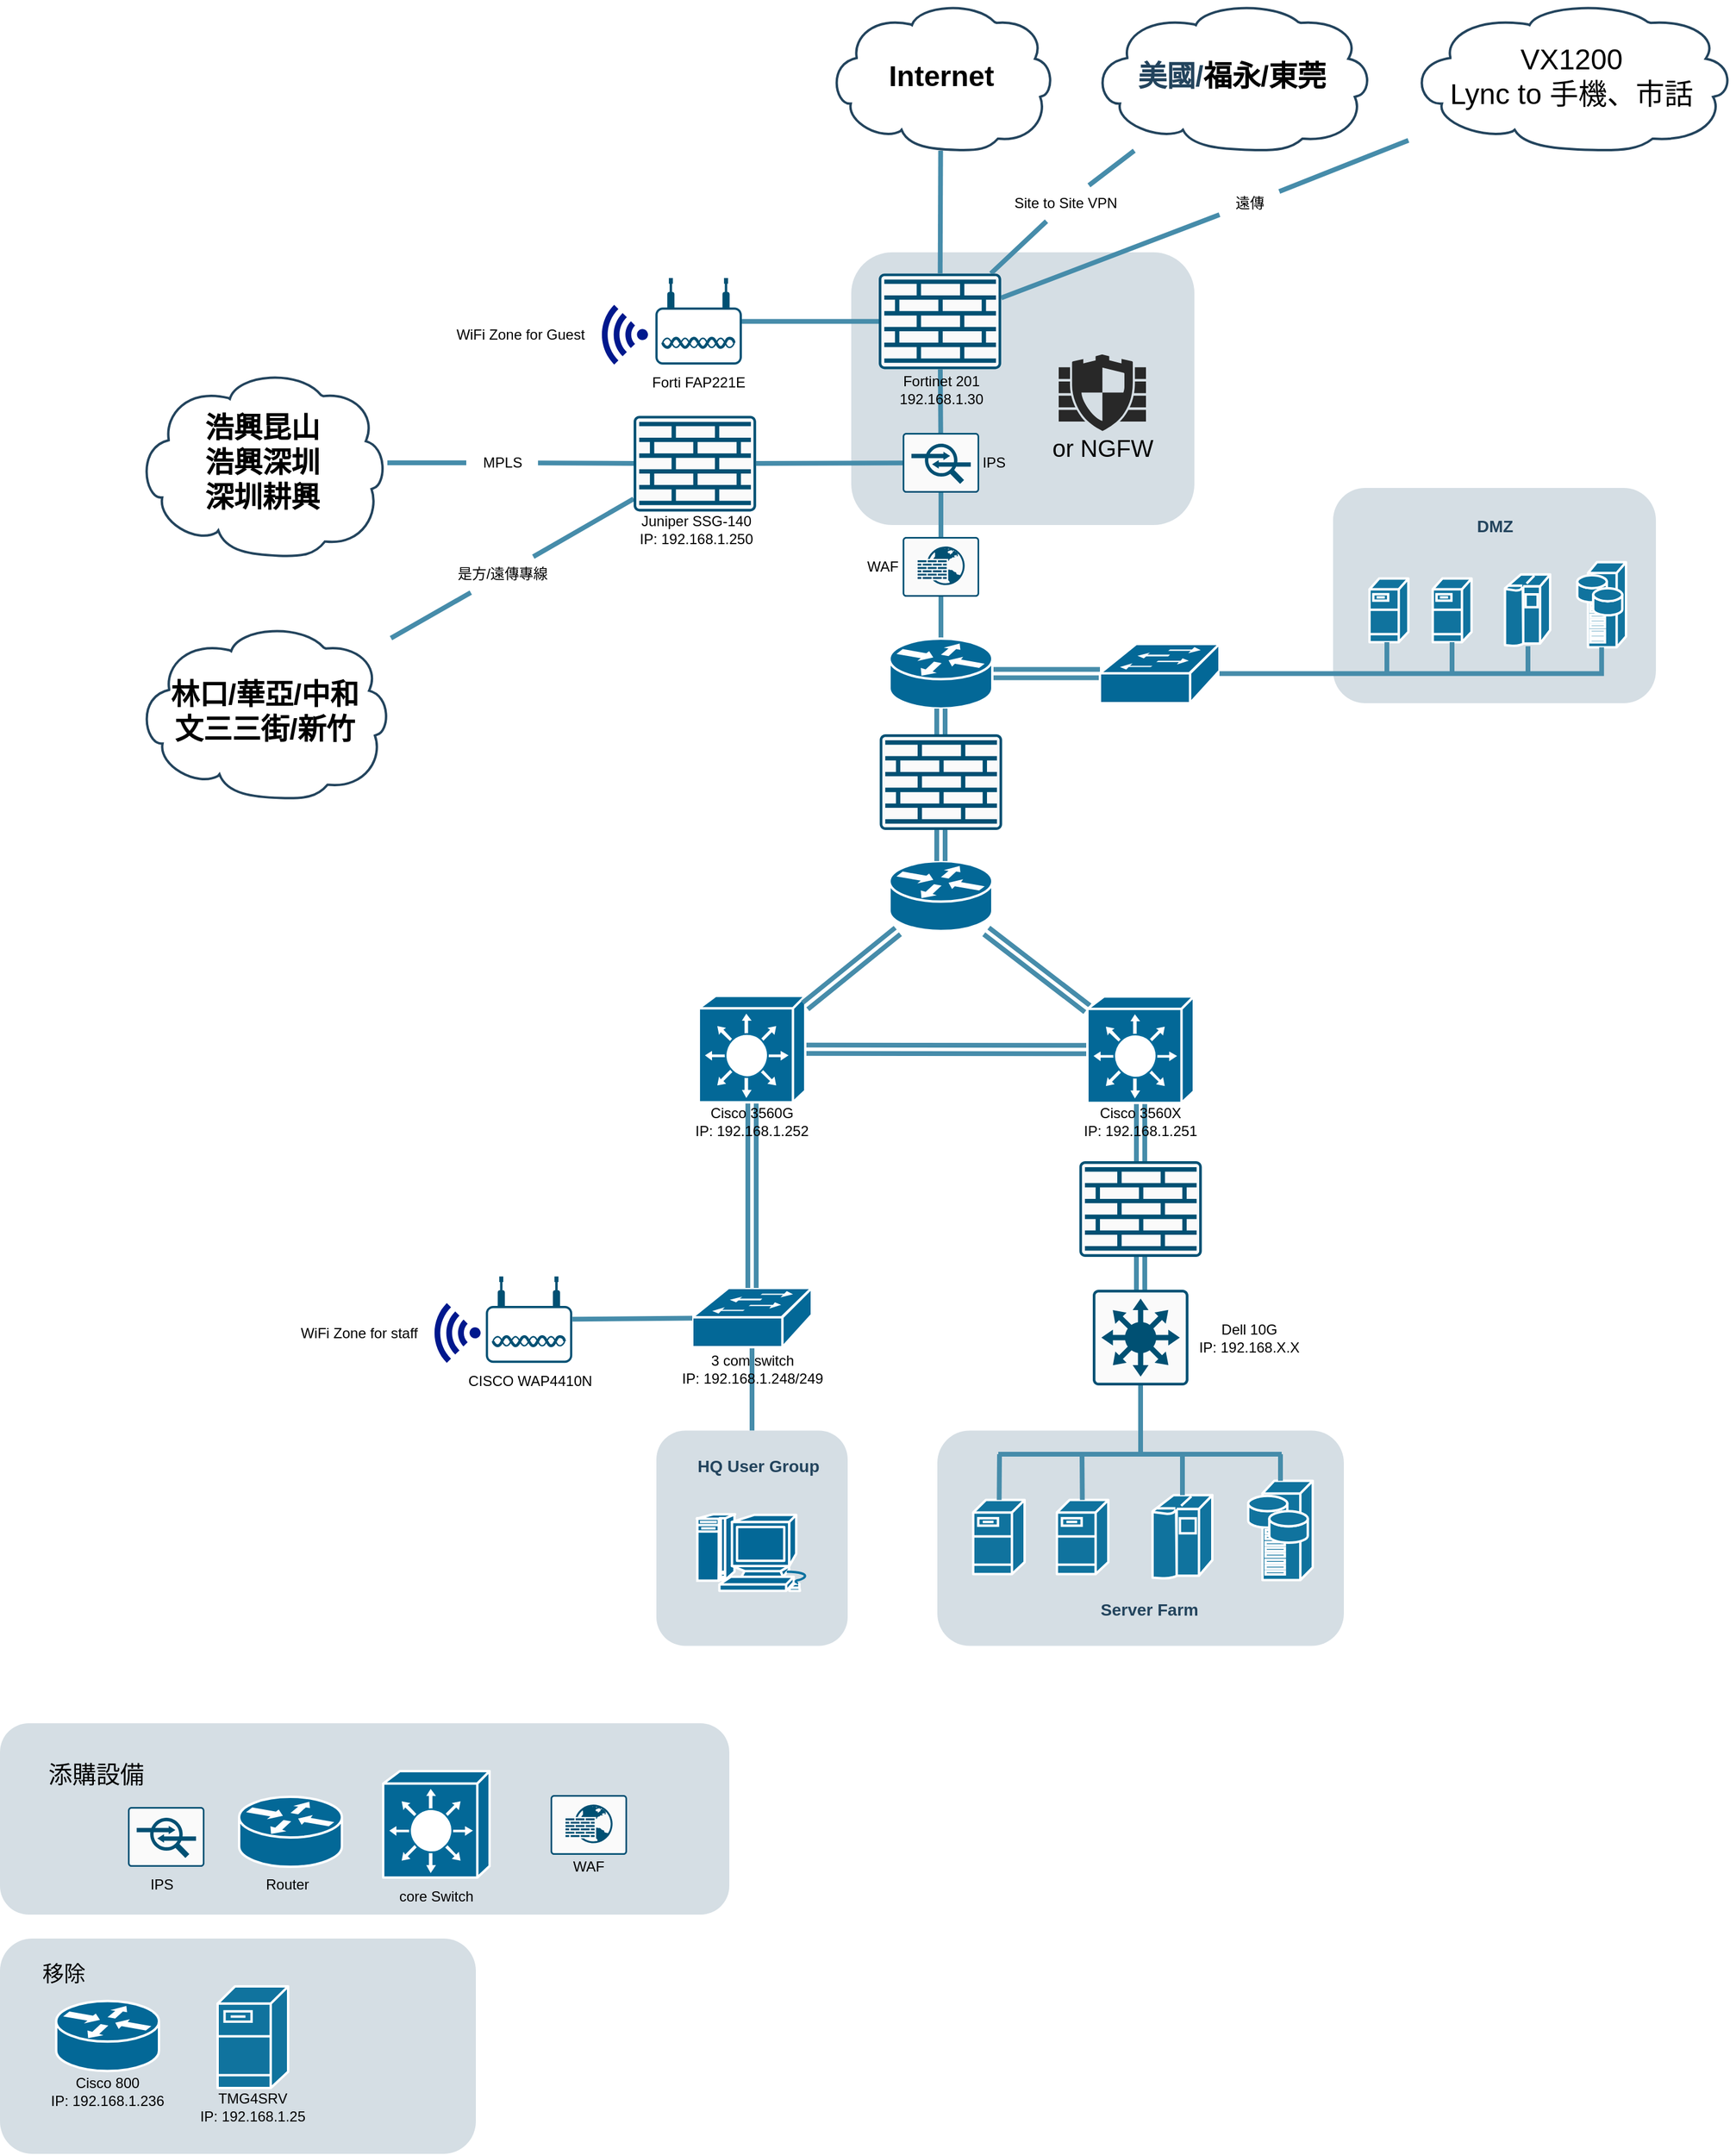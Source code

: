 <mxfile version="21.7.2" type="github">
  <diagram name="第 1 页" id="2Kp2IsGIeOANgpGV9u3z">
    <mxGraphModel dx="1799" dy="-168" grid="1" gridSize="10" guides="1" tooltips="1" connect="1" arrows="1" fold="1" page="1" pageScale="1" pageWidth="827" pageHeight="1169" math="0" shadow="0">
      <root>
        <mxCell id="0" />
        <mxCell id="1" parent="0" />
        <mxCell id="v-_Acl9JAOwQYNVZAOyV-36" value="" style="group" parent="1" vertex="1" connectable="0">
          <mxGeometry x="1205" y="1597" width="270" height="180" as="geometry" />
        </mxCell>
        <mxCell id="12ae3frHGvqBDCMUcqmj-35" value="" style="rounded=1;whiteSpace=wrap;html=1;strokeColor=none;fillColor=#BAC8D3;fontSize=24;fontColor=#23445D;align=center;opacity=60;" parent="v-_Acl9JAOwQYNVZAOyV-36" vertex="1">
          <mxGeometry width="270" height="180" as="geometry" />
        </mxCell>
        <mxCell id="12ae3frHGvqBDCMUcqmj-45" value="&lt;font style=&quot;border-color: var(--border-color);&quot; color=&quot;#23445d&quot;&gt;DMZ&lt;/font&gt;" style="rounded=1;whiteSpace=wrap;html=1;strokeColor=none;fillColor=none;fontSize=14;fontColor=#742B21;align=center;fontStyle=1" parent="v-_Acl9JAOwQYNVZAOyV-36" vertex="1">
          <mxGeometry x="14.5" y="22.69" width="241" height="19" as="geometry" />
        </mxCell>
        <mxCell id="12ae3frHGvqBDCMUcqmj-36" value="" style="shape=mxgraph.cisco.servers.fileserver;html=1;dashed=0;fillColor=#10739E;strokeColor=#ffffff;strokeWidth=2;verticalLabelPosition=bottom;verticalAlign=top;fontFamily=Helvetica;fontSize=36;fontColor=#FFB366" parent="v-_Acl9JAOwQYNVZAOyV-36" vertex="1">
          <mxGeometry x="30.444" y="75.806" width="32.489" height="53.143" as="geometry" />
        </mxCell>
        <mxCell id="12ae3frHGvqBDCMUcqmj-37" value="" style="shape=mxgraph.cisco.servers.fileserver;html=1;dashed=0;fillColor=#10739E;strokeColor=#ffffff;strokeWidth=2;verticalLabelPosition=bottom;verticalAlign=top;fontFamily=Helvetica;fontSize=36;fontColor=#FFB366" parent="v-_Acl9JAOwQYNVZAOyV-36" vertex="1">
          <mxGeometry x="83.333" y="75.806" width="32.489" height="53.143" as="geometry" />
        </mxCell>
        <mxCell id="12ae3frHGvqBDCMUcqmj-38" value="" style="shape=mxgraph.cisco.computers_and_peripherals.ibm_mainframe;html=1;dashed=0;fillColor=#10739E;strokeColor=#ffffff;strokeWidth=2;verticalLabelPosition=bottom;verticalAlign=top;fontFamily=Helvetica;fontSize=36;fontColor=#FFB366" parent="v-_Acl9JAOwQYNVZAOyV-36" vertex="1">
          <mxGeometry x="143.778" y="72.377" width="37.778" height="60" as="geometry" />
        </mxCell>
        <mxCell id="12ae3frHGvqBDCMUcqmj-39" value="" style="shape=mxgraph.cisco.servers.storage_server;html=1;dashed=0;fillColor=#10739E;strokeColor=#ffffff;strokeWidth=2;verticalLabelPosition=bottom;verticalAlign=top;fontFamily=Helvetica;fontSize=36;fontColor=#FFB366" parent="v-_Acl9JAOwQYNVZAOyV-36" vertex="1">
          <mxGeometry x="204.222" y="62.091" width="40.8" height="71.143" as="geometry" />
        </mxCell>
        <mxCell id="12ae3frHGvqBDCMUcqmj-41" value="" style="edgeStyle=elbowEdgeStyle;elbow=horizontal;endArrow=none;html=1;strokeColor=#468CAA;endFill=0;strokeWidth=4;rounded=1" parent="v-_Acl9JAOwQYNVZAOyV-36" source="12ae3frHGvqBDCMUcqmj-36" edge="1">
          <mxGeometry width="100" height="100" relative="1" as="geometry">
            <mxPoint x="44.8" y="120" as="sourcePoint" />
            <mxPoint x="45.01" y="156.071" as="targetPoint" />
          </mxGeometry>
        </mxCell>
        <mxCell id="12ae3frHGvqBDCMUcqmj-42" value="" style="edgeStyle=elbowEdgeStyle;elbow=horizontal;endArrow=none;html=1;strokeColor=#468CAA;endFill=0;strokeWidth=4;rounded=1" parent="v-_Acl9JAOwQYNVZAOyV-36" source="12ae3frHGvqBDCMUcqmj-37" edge="1">
          <mxGeometry width="100" height="100" relative="1" as="geometry">
            <mxPoint x="99.2" y="120" as="sourcePoint" />
            <mxPoint x="99.41" y="156.071" as="targetPoint" />
          </mxGeometry>
        </mxCell>
        <mxCell id="12ae3frHGvqBDCMUcqmj-43" value="" style="edgeStyle=elbowEdgeStyle;elbow=horizontal;endArrow=none;html=1;strokeColor=#468CAA;endFill=0;strokeWidth=4;rounded=1" parent="v-_Acl9JAOwQYNVZAOyV-36" source="12ae3frHGvqBDCMUcqmj-38" edge="1">
          <mxGeometry width="100" height="100" relative="1" as="geometry">
            <mxPoint x="162.667" y="120" as="sourcePoint" />
            <mxPoint x="162.877" y="156.071" as="targetPoint" />
          </mxGeometry>
        </mxCell>
        <mxCell id="12ae3frHGvqBDCMUcqmj-2" value="" style="rounded=1;whiteSpace=wrap;html=1;strokeColor=none;fillColor=#BAC8D3;fontSize=24;fontColor=#23445D;align=center;opacity=60;" parent="1" vertex="1">
          <mxGeometry x="874" y="2385.25" width="340" height="180" as="geometry" />
        </mxCell>
        <mxCell id="MnokS-IEu5R2xWXdPz0--38" value="" style="rounded=1;whiteSpace=wrap;html=1;strokeColor=none;fillColor=#BAC8D3;fontSize=24;fontColor=#23445D;align=center;opacity=60;" parent="1" vertex="1">
          <mxGeometry x="802" y="1400" width="287" height="228" as="geometry" />
        </mxCell>
        <mxCell id="MnokS-IEu5R2xWXdPz0--27" value="" style="rounded=1;whiteSpace=wrap;html=1;strokeColor=none;fillColor=#BAC8D3;fontSize=24;fontColor=#23445D;align=center;opacity=60;" parent="1" vertex="1">
          <mxGeometry x="90" y="2630" width="610" height="160" as="geometry" />
        </mxCell>
        <mxCell id="12ae3frHGvqBDCMUcqmj-13" style="rounded=1;orthogonalLoop=1;jettySize=auto;html=1;exitX=0.5;exitY=0;exitDx=0;exitDy=0;entryX=0.5;entryY=0.98;entryDx=0;entryDy=0;entryPerimeter=0;strokeColor=#468CAA;strokeWidth=4;endArrow=none;endFill=0;" parent="1" source="12ae3frHGvqBDCMUcqmj-60" target="12ae3frHGvqBDCMUcqmj-56" edge="1">
          <mxGeometry relative="1" as="geometry" />
        </mxCell>
        <mxCell id="12ae3frHGvqBDCMUcqmj-24" style="rounded=1;orthogonalLoop=1;jettySize=auto;html=1;strokeWidth=4;strokeColor=#468CAA;endArrow=none;endFill=0;shape=link;" parent="1" source="12ae3frHGvqBDCMUcqmj-18" target="12ae3frHGvqBDCMUcqmj-64" edge="1">
          <mxGeometry relative="1" as="geometry">
            <mxPoint x="960" y="2040" as="sourcePoint" />
          </mxGeometry>
        </mxCell>
        <mxCell id="12ae3frHGvqBDCMUcqmj-33" style="rounded=1;orthogonalLoop=1;jettySize=auto;html=1;endArrow=none;endFill=0;strokeWidth=4;strokeColor=#468CAA;shape=link;" parent="1" source="MnokS-IEu5R2xWXdPz0--21" target="12ae3frHGvqBDCMUcqmj-64" edge="1">
          <mxGeometry relative="1" as="geometry">
            <mxPoint x="1282" y="1718.25" as="sourcePoint" />
          </mxGeometry>
        </mxCell>
        <mxCell id="12ae3frHGvqBDCMUcqmj-49" value="&lt;p style=&quot;margin-top: 0pt; margin-bottom: 0pt; margin-left: 0in; direction: ltr; unicode-bidi: embed; word-break: normal; font-size: 23px;&quot;&gt;&lt;/p&gt;&lt;p style=&quot;margin-top: 0pt; margin-bottom: 0pt; margin-left: 0in; direction: ltr; unicode-bidi: embed; word-break: normal;&quot;&gt;&lt;span style=&quot;background-color: initial; font-size: 18pt; color: rgb(0, 0, 0);&quot;&gt;林口/華亞/中和&lt;/span&gt;&lt;/p&gt;&lt;p style=&quot;margin-top: 0pt; margin-bottom: 0pt; margin-left: 0in; direction: ltr; unicode-bidi: embed; word-break: normal;&quot;&gt;&lt;span style=&quot;background-color: initial; font-size: 18pt; color: rgb(0, 0, 0);&quot;&gt;文三三街/新竹&lt;/span&gt;&lt;/p&gt;" style="shape=mxgraph.cisco.storage.cloud;html=1;dashed=0;strokeColor=#23445D;fillColor=#ffffff;strokeWidth=2;fontFamily=Helvetica;fontSize=24;fontColor=#23445D;align=center;fontStyle=1" parent="1" vertex="1">
          <mxGeometry x="204" y="1710" width="213" height="147" as="geometry" />
        </mxCell>
        <mxCell id="12ae3frHGvqBDCMUcqmj-50" style="rounded=1;orthogonalLoop=1;jettySize=auto;html=1;strokeColor=#468CAA;strokeWidth=4;endArrow=none;endFill=0;elbow=vertical;" parent="1" source="FHWAyMyx4tsviVWadhPC-15" target="12ae3frHGvqBDCMUcqmj-49" edge="1">
          <mxGeometry relative="1" as="geometry">
            <mxPoint x="872.73" y="1832.25" as="sourcePoint" />
            <mxPoint x="432.2" y="1587.75" as="targetPoint" />
          </mxGeometry>
        </mxCell>
        <mxCell id="12ae3frHGvqBDCMUcqmj-51" value="&lt;p style=&quot;margin-top: 0pt; margin-bottom: 0pt; margin-left: 0in; direction: ltr; unicode-bidi: embed; word-break: normal; font-size: 24px;&quot;&gt;&lt;br&gt;&lt;/p&gt;" style="text;html=1;align=center;verticalAlign=middle;resizable=0;points=[];autosize=1;strokeColor=none;fillColor=none;" parent="1" vertex="1">
          <mxGeometry x="675.5" y="2258.25" width="20" height="40" as="geometry" />
        </mxCell>
        <mxCell id="12ae3frHGvqBDCMUcqmj-52" style="rounded=0;orthogonalLoop=1;jettySize=auto;html=1;strokeColor=#468CAA;strokeWidth=4;endArrow=none;endFill=0;shape=link;" parent="1" source="v-_Acl9JAOwQYNVZAOyV-3" target="12ae3frHGvqBDCMUcqmj-64" edge="1">
          <mxGeometry relative="1" as="geometry">
            <mxPoint x="1045.0" y="2462.25" as="sourcePoint" />
          </mxGeometry>
        </mxCell>
        <mxCell id="12ae3frHGvqBDCMUcqmj-53" style="rounded=1;orthogonalLoop=1;jettySize=auto;html=1;strokeColor=#468CAA;strokeWidth=4;endArrow=none;endFill=0;" parent="1" source="FHWAyMyx4tsviVWadhPC-14" target="12ae3frHGvqBDCMUcqmj-30" edge="1">
          <mxGeometry relative="1" as="geometry">
            <mxPoint x="878" y="1370" as="targetPoint" />
          </mxGeometry>
        </mxCell>
        <mxCell id="12ae3frHGvqBDCMUcqmj-54" value="&lt;p style=&quot;margin-top: 0pt; margin-bottom: 0pt; margin-left: 0in; direction: ltr; unicode-bidi: embed; word-break: normal; font-size: 23px;&quot;&gt;&lt;/p&gt;&lt;p style=&quot;border-color: var(--border-color); color: rgb(0, 0, 0); font-weight: 400; margin-top: 0pt; margin-bottom: 0pt; margin-left: 0in; direction: ltr; unicode-bidi: embed; word-break: normal;&quot;&gt;&lt;font style=&quot;border-color: var(--border-color);&quot;&gt;VX1200&lt;/font&gt;&lt;/p&gt;&lt;p style=&quot;border-color: var(--border-color); color: rgb(0, 0, 0); font-weight: 400; margin-top: 0pt; margin-bottom: 0pt; margin-left: 0in; direction: ltr; unicode-bidi: embed; word-break: normal;&quot;&gt;&lt;font style=&quot;border-color: var(--border-color);&quot;&gt;Lync to&amp;nbsp;&lt;span style=&quot;border-color: var(--border-color); font-family: 微軟正黑體;&quot;&gt;手機、市話&lt;/span&gt;&lt;/font&gt;&lt;/p&gt;" style="shape=mxgraph.cisco.storage.cloud;html=1;dashed=0;strokeColor=#23445D;fillColor=#ffffff;strokeWidth=2;fontFamily=Helvetica;fontSize=24;fontColor=#23445D;align=center;fontStyle=1" parent="1" vertex="1">
          <mxGeometry x="1268" y="1190" width="272" height="125" as="geometry" />
        </mxCell>
        <mxCell id="12ae3frHGvqBDCMUcqmj-55" value="" style="group" parent="1" vertex="1" connectable="0">
          <mxGeometry x="656.75" y="2266" width="124.5" height="83" as="geometry" />
        </mxCell>
        <mxCell id="12ae3frHGvqBDCMUcqmj-56" value="" style="shape=mxgraph.cisco.switches.workgroup_switch;sketch=0;html=1;pointerEvents=1;dashed=0;fillColor=#036897;strokeColor=#ffffff;strokeWidth=2;verticalLabelPosition=bottom;verticalAlign=top;align=center;outlineConnect=0;aspect=fixed;" parent="12ae3frHGvqBDCMUcqmj-55" vertex="1">
          <mxGeometry x="12.25" width="100" height="49.5" as="geometry" />
        </mxCell>
        <mxCell id="12ae3frHGvqBDCMUcqmj-57" value="3 com switch&lt;br style=&quot;font-size: 12px;&quot;&gt;IP: 192.168.1.248/249" style="text;html=1;strokeColor=none;fillColor=none;align=center;verticalAlign=middle;whiteSpace=wrap;rounded=0;fontSize=12;" parent="12ae3frHGvqBDCMUcqmj-55" vertex="1">
          <mxGeometry y="53" width="124.5" height="30" as="geometry" />
        </mxCell>
        <mxCell id="12ae3frHGvqBDCMUcqmj-58" style="rounded=1;orthogonalLoop=1;jettySize=auto;html=1;strokeColor=#468CAA;strokeWidth=4;endArrow=none;endFill=0;shape=link;" parent="1" source="12ae3frHGvqBDCMUcqmj-56" target="12ae3frHGvqBDCMUcqmj-18" edge="1">
          <mxGeometry relative="1" as="geometry" />
        </mxCell>
        <mxCell id="12ae3frHGvqBDCMUcqmj-59" value="" style="group" parent="1" vertex="1" connectable="0">
          <mxGeometry x="639" y="2385.25" width="160" height="180" as="geometry" />
        </mxCell>
        <mxCell id="12ae3frHGvqBDCMUcqmj-60" value="" style="rounded=1;whiteSpace=wrap;html=1;strokeColor=none;fillColor=#BAC8D3;fontSize=24;fontColor=#23445D;align=center;opacity=60;" parent="12ae3frHGvqBDCMUcqmj-59" vertex="1">
          <mxGeometry width="160" height="180" as="geometry" />
        </mxCell>
        <mxCell id="12ae3frHGvqBDCMUcqmj-61" value="&lt;font color=&quot;#23445d&quot;&gt;&amp;nbsp;HQ User Group&lt;/font&gt;" style="rounded=1;whiteSpace=wrap;html=1;strokeColor=none;fillColor=none;fontSize=14;fontColor=#742B21;align=center;fontStyle=1" parent="12ae3frHGvqBDCMUcqmj-59" vertex="1">
          <mxGeometry x="11.75" y="20" width="143" height="19" as="geometry" />
        </mxCell>
        <mxCell id="12ae3frHGvqBDCMUcqmj-62" value="" style="shape=mxgraph.cisco.computers_and_peripherals.macintosh;sketch=0;html=1;pointerEvents=1;dashed=0;fillColor=#036897;strokeColor=#ffffff;strokeWidth=2;verticalLabelPosition=bottom;verticalAlign=top;align=center;outlineConnect=0;" parent="12ae3frHGvqBDCMUcqmj-59" vertex="1">
          <mxGeometry x="33.75" y="70" width="99" height="64" as="geometry" />
        </mxCell>
        <mxCell id="12ae3frHGvqBDCMUcqmj-63" value="" style="group" parent="1" vertex="1" connectable="0">
          <mxGeometry x="989" y="2022.25" width="110" height="120" as="geometry" />
        </mxCell>
        <mxCell id="12ae3frHGvqBDCMUcqmj-64" value="" style="shape=mxgraph.cisco.switches.layer_3_switch;sketch=0;html=1;pointerEvents=1;dashed=0;fillColor=#036897;strokeColor=#ffffff;strokeWidth=2;verticalLabelPosition=bottom;verticalAlign=top;align=center;outlineConnect=0;aspect=fixed;" parent="12ae3frHGvqBDCMUcqmj-63" vertex="1">
          <mxGeometry x="10.5" width="89" height="89" as="geometry" />
        </mxCell>
        <mxCell id="12ae3frHGvqBDCMUcqmj-65" value="Cisco 3560X&lt;br&gt;IP: 192.168.1.251" style="text;html=1;strokeColor=none;fillColor=none;align=center;verticalAlign=middle;whiteSpace=wrap;rounded=0;" parent="12ae3frHGvqBDCMUcqmj-63" vertex="1">
          <mxGeometry y="90" width="110" height="30" as="geometry" />
        </mxCell>
        <mxCell id="12ae3frHGvqBDCMUcqmj-66" style="rounded=1;orthogonalLoop=1;jettySize=auto;html=1;strokeColor=#468CAA;strokeWidth=4;endArrow=none;endFill=0;" parent="1" source="FHWAyMyx4tsviVWadhPC-5" target="12ae3frHGvqBDCMUcqmj-30" edge="1">
          <mxGeometry relative="1" as="geometry">
            <mxPoint x="1340" y="1478.25" as="targetPoint" />
          </mxGeometry>
        </mxCell>
        <mxCell id="12ae3frHGvqBDCMUcqmj-69" value="&lt;p style=&quot;margin-top: 0pt; margin-bottom: 0pt; margin-left: 0in; direction: ltr; unicode-bidi: embed; word-break: normal; font-size: 23px;&quot;&gt;&lt;/p&gt;&lt;p style=&quot;margin-top: 0pt; margin-bottom: 0pt; margin-left: 0in; direction: ltr; unicode-bidi: embed; word-break: normal;&quot;&gt;&lt;font style=&quot;background-color: initial;&quot; color=&quot;#000000&quot;&gt;&lt;span style=&quot;font-size: 18pt; font-family: 微軟正黑體;&quot;&gt;浩興昆山&lt;/span&gt;&lt;/font&gt;&lt;br&gt;&lt;/p&gt;&lt;p style=&quot;margin-top: 0pt; margin-bottom: 0pt; margin-left: 0in; direction: ltr; unicode-bidi: embed; word-break: normal;&quot;&gt;&lt;span style=&quot;font-family: 微軟正黑體; font-size: 18pt; color: rgb(0, 0, 0); background-color: initial;&quot;&gt;浩興深圳&lt;/span&gt;&lt;/p&gt;&lt;p style=&quot;margin-top: 0pt; margin-bottom: 0pt; margin-left: 0in; direction: ltr; unicode-bidi: embed; word-break: normal;&quot;&gt;&lt;span style=&quot;color: rgb(0, 0, 0); background-color: initial; font-size: 18pt; font-family: 微軟正黑體;&quot;&gt;深圳耕興&lt;/span&gt;&lt;br&gt;&lt;/p&gt;" style="shape=mxgraph.cisco.storage.cloud;html=1;dashed=0;strokeColor=#23445D;fillColor=#ffffff;strokeWidth=2;fontFamily=Helvetica;fontSize=24;fontColor=#23445D;align=center;fontStyle=1" parent="1" vertex="1">
          <mxGeometry x="204" y="1497.51" width="210" height="156.97" as="geometry" />
        </mxCell>
        <mxCell id="12ae3frHGvqBDCMUcqmj-72" value="&lt;p style=&quot;margin-top: 0pt; margin-bottom: 0pt; margin-left: 0in; direction: ltr; unicode-bidi: embed; word-break: normal; font-size: 23px;&quot;&gt;&lt;/p&gt;&lt;p style=&quot;margin-top: 0pt; margin-bottom: 0pt; margin-left: 0in; direction: ltr; unicode-bidi: embed; word-break: normal;&quot;&gt;&lt;font color=&quot;#000000&quot;&gt;Internet&lt;/font&gt;&lt;/p&gt;" style="shape=mxgraph.cisco.storage.cloud;html=1;dashed=0;strokeColor=#23445D;fillColor=#ffffff;strokeWidth=2;fontFamily=Helvetica;fontSize=24;fontColor=#23445D;align=center;fontStyle=1" parent="1" vertex="1">
          <mxGeometry x="782" y="1190" width="190" height="125" as="geometry" />
        </mxCell>
        <mxCell id="12ae3frHGvqBDCMUcqmj-73" style="rounded=1;orthogonalLoop=1;jettySize=auto;html=1;strokeColor=#468CAA;endArrow=none;endFill=0;strokeWidth=4;" parent="1" source="12ae3frHGvqBDCMUcqmj-30" target="12ae3frHGvqBDCMUcqmj-72" edge="1">
          <mxGeometry relative="1" as="geometry">
            <mxPoint x="1660" y="1568.25" as="targetPoint" />
          </mxGeometry>
        </mxCell>
        <mxCell id="MnokS-IEu5R2xWXdPz0--6" value="" style="rounded=1;orthogonalLoop=1;jettySize=auto;html=1;endArrow=none;endFill=0;strokeWidth=4;strokeColor=#468CAA;" parent="1" source="12ae3frHGvqBDCMUcqmj-30" target="MnokS-IEu5R2xWXdPz0--5" edge="1">
          <mxGeometry relative="1" as="geometry">
            <mxPoint x="1060" y="1518.25" as="sourcePoint" />
            <mxPoint x="1128" y="1732.25" as="targetPoint" />
          </mxGeometry>
        </mxCell>
        <mxCell id="MnokS-IEu5R2xWXdPz0--5" value="" style="sketch=0;points=[[0.015,0.015,0],[0.985,0.015,0],[0.985,0.985,0],[0.015,0.985,0],[0.25,0,0],[0.5,0,0],[0.75,0,0],[1,0.25,0],[1,0.5,0],[1,0.75,0],[0.75,1,0],[0.5,1,0],[0.25,1,0],[0,0.75,0],[0,0.5,0],[0,0.25,0]];verticalLabelPosition=bottom;html=1;verticalAlign=top;aspect=fixed;align=center;pointerEvents=1;shape=mxgraph.cisco19.rect;prIcon=ips_ids;fillColor=#FAFAFA;strokeColor=#005073;" parent="1" vertex="1">
          <mxGeometry x="845" y="1551" width="64" height="50" as="geometry" />
        </mxCell>
        <mxCell id="12ae3frHGvqBDCMUcqmj-29" value="" style="group" parent="1" vertex="1" connectable="0">
          <mxGeometry x="824.5" y="1417.69" width="105" height="112" as="geometry" />
        </mxCell>
        <mxCell id="12ae3frHGvqBDCMUcqmj-30" value="" style="sketch=0;points=[[0.015,0.015,0],[0.985,0.015,0],[0.985,0.985,0],[0.015,0.985,0],[0.25,0,0],[0.5,0,0],[0.75,0,0],[1,0.25,0],[1,0.5,0],[1,0.75,0],[0.75,1,0],[0.5,1,0],[0.25,1,0],[0,0.75,0],[0,0.5,0],[0,0.25,0]];verticalLabelPosition=bottom;html=1;verticalAlign=top;aspect=fixed;align=center;pointerEvents=1;shape=mxgraph.cisco19.rect;prIcon=firewall;fillColor=#FAFAFA;strokeColor=#005073;container=0;" parent="12ae3frHGvqBDCMUcqmj-29" vertex="1">
          <mxGeometry x="0.5" width="102.4" height="80" as="geometry" />
        </mxCell>
        <mxCell id="12ae3frHGvqBDCMUcqmj-31" value="Fortinet 201&lt;br&gt;192.168.1.30" style="text;html=1;strokeColor=none;fillColor=none;align=center;verticalAlign=middle;whiteSpace=wrap;rounded=0;" parent="12ae3frHGvqBDCMUcqmj-29" vertex="1">
          <mxGeometry y="82" width="105" height="30" as="geometry" />
        </mxCell>
        <mxCell id="MnokS-IEu5R2xWXdPz0--9" value="" style="rounded=1;orthogonalLoop=1;jettySize=auto;html=1;endArrow=none;endFill=0;strokeColor=#468CAA;strokeWidth=4;" parent="1" source="v-_Acl9JAOwQYNVZAOyV-1" target="MnokS-IEu5R2xWXdPz0--17" edge="1">
          <mxGeometry relative="1" as="geometry">
            <mxPoint x="280" y="1640" as="sourcePoint" />
            <mxPoint x="223.678" y="1758" as="targetPoint" />
          </mxGeometry>
        </mxCell>
        <mxCell id="MnokS-IEu5R2xWXdPz0--10" value="" style="rounded=1;orthogonalLoop=1;jettySize=auto;html=1;strokeColor=#468CAA;strokeWidth=4;endArrow=none;endFill=0;" parent="1" source="12ae3frHGvqBDCMUcqmj-54" target="FHWAyMyx4tsviVWadhPC-14" edge="1">
          <mxGeometry relative="1" as="geometry">
            <mxPoint x="761" y="1754.25" as="targetPoint" />
            <mxPoint x="366" y="1623.25" as="sourcePoint" />
          </mxGeometry>
        </mxCell>
        <mxCell id="FHWAyMyx4tsviVWadhPC-14" value="遠傳" style="text;html=1;align=center;verticalAlign=middle;resizable=0;points=[];autosize=1;strokeColor=none;fillColor=none;" parent="1" vertex="1">
          <mxGeometry x="1110" y="1344" width="50" height="30" as="geometry" />
        </mxCell>
        <mxCell id="MnokS-IEu5R2xWXdPz0--11" value="" style="rounded=1;orthogonalLoop=1;jettySize=auto;html=1;strokeColor=#468CAA;strokeWidth=4;endArrow=none;endFill=0;elbow=vertical;" parent="1" source="MnokS-IEu5R2xWXdPz0--17" target="FHWAyMyx4tsviVWadhPC-15" edge="1">
          <mxGeometry relative="1" as="geometry">
            <mxPoint x="608.73" y="1832.25" as="sourcePoint" />
            <mxPoint x="168.2" y="1587.75" as="targetPoint" />
          </mxGeometry>
        </mxCell>
        <mxCell id="FHWAyMyx4tsviVWadhPC-15" value="是方/遠傳專線" style="text;html=1;align=center;verticalAlign=middle;resizable=0;points=[];autosize=1;strokeColor=none;fillColor=none;" parent="1" vertex="1">
          <mxGeometry x="460" y="1654.48" width="100" height="30" as="geometry" />
        </mxCell>
        <mxCell id="MnokS-IEu5R2xWXdPz0--23" value="" style="rounded=1;orthogonalLoop=1;jettySize=auto;html=1;endArrow=none;endFill=0;strokeWidth=4;strokeColor=#468CAA;" parent="1" source="MnokS-IEu5R2xWXdPz0--5" target="MnokS-IEu5R2xWXdPz0--39" edge="1">
          <mxGeometry relative="1" as="geometry">
            <mxPoint x="1066" y="1717.25" as="sourcePoint" />
            <mxPoint x="950" y="1680" as="targetPoint" />
          </mxGeometry>
        </mxCell>
        <mxCell id="MnokS-IEu5R2xWXdPz0--21" value="" style="shape=mxgraph.cisco.routers.router;sketch=0;html=1;pointerEvents=1;dashed=0;fillColor=#036897;strokeColor=#ffffff;strokeWidth=2;verticalLabelPosition=bottom;verticalAlign=top;align=center;outlineConnect=0;aspect=fixed;container=0;" parent="1" vertex="1">
          <mxGeometry x="834" y="1909.03" width="86" height="58.44" as="geometry" />
        </mxCell>
        <mxCell id="MnokS-IEu5R2xWXdPz0--25" value="" style="sketch=0;points=[[0.015,0.015,0],[0.985,0.015,0],[0.985,0.985,0],[0.015,0.985,0],[0.25,0,0],[0.5,0,0],[0.75,0,0],[1,0.25,0],[1,0.5,0],[1,0.75,0],[0.75,1,0],[0.5,1,0],[0.25,1,0],[0,0.75,0],[0,0.5,0],[0,0.25,0]];verticalLabelPosition=bottom;html=1;verticalAlign=top;aspect=fixed;align=center;pointerEvents=1;shape=mxgraph.cisco19.rect;prIcon=ips_ids;fillColor=#FAFAFA;strokeColor=#005073;" parent="1" vertex="1">
          <mxGeometry x="197" y="2700" width="64" height="50" as="geometry" />
        </mxCell>
        <mxCell id="MnokS-IEu5R2xWXdPz0--26" value="" style="shape=mxgraph.cisco.routers.router;sketch=0;html=1;pointerEvents=1;dashed=0;fillColor=#036897;strokeColor=#ffffff;strokeWidth=2;verticalLabelPosition=bottom;verticalAlign=top;align=center;outlineConnect=0;aspect=fixed;container=0;" parent="1" vertex="1">
          <mxGeometry x="290" y="2691.56" width="86" height="58.44" as="geometry" />
        </mxCell>
        <mxCell id="MnokS-IEu5R2xWXdPz0--28" value="&lt;font style=&quot;font-size: 20px;&quot;&gt;添購設備&lt;/font&gt;" style="text;html=1;align=center;verticalAlign=middle;resizable=0;points=[];autosize=1;strokeColor=none;fillColor=none;" parent="1" vertex="1">
          <mxGeometry x="120" y="2651.56" width="100" height="40" as="geometry" />
        </mxCell>
        <mxCell id="MnokS-IEu5R2xWXdPz0--29" value="IPS" style="text;html=1;strokeColor=none;fillColor=none;align=center;verticalAlign=middle;whiteSpace=wrap;rounded=0;" parent="1" vertex="1">
          <mxGeometry x="173" y="2750" width="105" height="30" as="geometry" />
        </mxCell>
        <mxCell id="MnokS-IEu5R2xWXdPz0--30" value="Router" style="text;html=1;strokeColor=none;fillColor=none;align=center;verticalAlign=middle;whiteSpace=wrap;rounded=0;" parent="1" vertex="1">
          <mxGeometry x="278" y="2750" width="105" height="30" as="geometry" />
        </mxCell>
        <mxCell id="MnokS-IEu5R2xWXdPz0--31" value="" style="group;points=[[0,0,0,0,0],[0,0.25,0,0,0],[0,0.5,0,0,0],[0,0.75,0,0,0],[0,1,0,0,0],[0.25,0,0,0,0],[0.25,1,0,0,0],[0.5,0,0,0,0],[0.5,1,0,0,0],[0.75,0,0,0,0],[0.75,1,0,0,0],[1,0,0,0,0],[1,0.25,0,0,0],[1,0.5,0,0,0],[1,0.75,0,0,0],[1,1,0,0,0]];" parent="1" vertex="1" connectable="0">
          <mxGeometry x="400" y="2670" width="110" height="120" as="geometry" />
        </mxCell>
        <mxCell id="MnokS-IEu5R2xWXdPz0--32" value="" style="shape=mxgraph.cisco.switches.layer_3_switch;sketch=0;html=1;pointerEvents=1;dashed=0;fillColor=#036897;strokeColor=#ffffff;strokeWidth=2;verticalLabelPosition=bottom;verticalAlign=top;align=center;outlineConnect=0;aspect=fixed;points=[[0,0.25,0,0,0],[0,0.5,0,0,0],[0,0.76,0,0,0],[0,1,0,0,0],[0.07,0,0,0,0],[0.29,0,0,0,0],[0.5,0,0,0,0],[0.5,1,0,0,0],[0.75,0,0,0,0],[0.95,0.94,0,0,0],[1,0,0,0,0],[1,0.5,0,0,0]];" parent="MnokS-IEu5R2xWXdPz0--31" vertex="1">
          <mxGeometry x="10.5" width="89" height="89" as="geometry" />
        </mxCell>
        <mxCell id="MnokS-IEu5R2xWXdPz0--33" value="core Switch" style="text;html=1;strokeColor=none;fillColor=none;align=center;verticalAlign=middle;whiteSpace=wrap;rounded=0;" parent="MnokS-IEu5R2xWXdPz0--31" vertex="1">
          <mxGeometry y="90" width="110" height="30" as="geometry" />
        </mxCell>
        <mxCell id="MnokS-IEu5R2xWXdPz0--40" value="" style="rounded=1;orthogonalLoop=1;jettySize=auto;html=1;endArrow=none;endFill=0;strokeWidth=4;strokeColor=#468CAA;shape=link;" parent="1" source="MnokS-IEu5R2xWXdPz0--64" target="v-_Acl9JAOwQYNVZAOyV-33" edge="1">
          <mxGeometry relative="1" as="geometry">
            <mxPoint x="1369" y="1777.25" as="sourcePoint" />
            <mxPoint x="1225" y="1770" as="targetPoint" />
          </mxGeometry>
        </mxCell>
        <mxCell id="MnokS-IEu5R2xWXdPz0--45" value="" style="group" parent="1" vertex="1" connectable="0">
          <mxGeometry x="530" y="2690" width="105" height="75.01" as="geometry" />
        </mxCell>
        <mxCell id="MnokS-IEu5R2xWXdPz0--46" value="" style="sketch=0;points=[[0.015,0.015,0],[0.985,0.015,0],[0.985,0.985,0],[0.015,0.985,0],[0.25,0,0],[0.5,0,0],[0.75,0,0],[1,0.25,0],[1,0.5,0],[1,0.75,0],[0.75,1,0],[0.5,1,0],[0.25,1,0],[0,0.75,0],[0,0.5,0],[0,0.25,0]];verticalLabelPosition=bottom;html=1;verticalAlign=top;aspect=fixed;align=center;pointerEvents=1;shape=mxgraph.cisco19.rect;prIcon=web_application_firewall;fillColor=#FAFAFA;strokeColor=#005073;" parent="MnokS-IEu5R2xWXdPz0--45" vertex="1">
          <mxGeometry x="20.5" width="64" height="50" as="geometry" />
        </mxCell>
        <mxCell id="MnokS-IEu5R2xWXdPz0--47" value="WAF" style="text;html=1;strokeColor=none;fillColor=none;align=center;verticalAlign=middle;whiteSpace=wrap;rounded=0;" parent="MnokS-IEu5R2xWXdPz0--45" vertex="1">
          <mxGeometry y="45.01" width="105" height="30" as="geometry" />
        </mxCell>
        <mxCell id="MnokS-IEu5R2xWXdPz0--48" value="" style="rounded=1;orthogonalLoop=1;jettySize=auto;html=1;strokeColor=#468CAA;strokeWidth=4;endArrow=none;endFill=0;" parent="1" source="MnokS-IEu5R2xWXdPz0--57" target="FHWAyMyx4tsviVWadhPC-5" edge="1">
          <mxGeometry relative="1" as="geometry">
            <mxPoint x="1371.429" y="1361.5" as="sourcePoint" />
            <mxPoint x="404" y="2043.25" as="targetPoint" />
          </mxGeometry>
        </mxCell>
        <mxCell id="FHWAyMyx4tsviVWadhPC-5" value="Site to Site VPN" style="text;html=1;align=center;verticalAlign=middle;resizable=0;points=[];autosize=1;strokeColor=none;fillColor=none;" parent="1" vertex="1">
          <mxGeometry x="926.25" y="1344" width="110" height="30" as="geometry" />
        </mxCell>
        <mxCell id="MnokS-IEu5R2xWXdPz0--50" value="" style="rounded=1;orthogonalLoop=1;jettySize=auto;html=1;strokeColor=#468CAA;strokeWidth=4;endArrow=none;endFill=0;" parent="1" source="MnokS-IEu5R2xWXdPz0--17" target="MnokS-IEu5R2xWXdPz0--5" edge="1">
          <mxGeometry relative="1" as="geometry">
            <mxPoint x="474" y="1793.25" as="sourcePoint" />
            <mxPoint x="643" y="1874.25" as="targetPoint" />
          </mxGeometry>
        </mxCell>
        <mxCell id="MnokS-IEu5R2xWXdPz0--34" value="" style="rounded=1;whiteSpace=wrap;html=1;strokeColor=none;fillColor=#BAC8D3;fontSize=24;fontColor=#23445D;align=center;opacity=60;" parent="1" vertex="1">
          <mxGeometry x="90" y="2810" width="398" height="180" as="geometry" />
        </mxCell>
        <mxCell id="eVyLxdBei2JVoM4hP0GL-2" value="" style="group" parent="1" vertex="1" connectable="0">
          <mxGeometry x="130" y="2862.27" width="100" height="91" as="geometry" />
        </mxCell>
        <mxCell id="eVyLxdBei2JVoM4hP0GL-3" value="" style="shape=mxgraph.cisco.routers.router;sketch=0;html=1;pointerEvents=1;dashed=0;fillColor=#036897;strokeColor=#ffffff;strokeWidth=2;verticalLabelPosition=bottom;verticalAlign=top;align=center;outlineConnect=0;aspect=fixed;" parent="eVyLxdBei2JVoM4hP0GL-2" vertex="1">
          <mxGeometry x="7" width="86" height="58.44" as="geometry" />
        </mxCell>
        <mxCell id="eVyLxdBei2JVoM4hP0GL-4" value="Cisco 800&lt;br&gt;IP: 192.168.1.236" style="text;html=1;strokeColor=none;fillColor=none;align=center;verticalAlign=middle;whiteSpace=wrap;rounded=0;" parent="eVyLxdBei2JVoM4hP0GL-2" vertex="1">
          <mxGeometry y="61" width="100" height="30" as="geometry" />
        </mxCell>
        <mxCell id="MnokS-IEu5R2xWXdPz0--52" value="" style="group" parent="1" vertex="1" connectable="0">
          <mxGeometry x="620" y="1536.69" width="105" height="110" as="geometry" />
        </mxCell>
        <mxCell id="MnokS-IEu5R2xWXdPz0--17" value="" style="sketch=0;points=[[0.015,0.015,0],[0.985,0.015,0],[0.985,0.985,0],[0.015,0.985,0],[0.25,0,0],[0.5,0,0],[0.75,0,0],[1,0.25,0],[1,0.5,0],[1,0.75,0],[0.75,1,0],[0.5,1,0],[0.25,1,0],[0,0.75,0],[0,0.5,0],[0,0.25,0]];verticalLabelPosition=bottom;html=1;verticalAlign=top;aspect=fixed;align=center;pointerEvents=1;shape=mxgraph.cisco19.rect;prIcon=firewall;fillColor=#FAFAFA;strokeColor=#005073;container=0;" parent="MnokS-IEu5R2xWXdPz0--52" vertex="1">
          <mxGeometry x="1.563e-13" width="102.4" height="80" as="geometry" />
        </mxCell>
        <mxCell id="12ae3frHGvqBDCMUcqmj-16" value="Juniper SSG-140&lt;br&gt;IP: 192.168.1.250" style="text;html=1;strokeColor=none;fillColor=none;align=center;verticalAlign=middle;whiteSpace=wrap;rounded=0;" parent="MnokS-IEu5R2xWXdPz0--52" vertex="1">
          <mxGeometry y="80" width="105" height="30" as="geometry" />
        </mxCell>
        <mxCell id="MnokS-IEu5R2xWXdPz0--57" value="&lt;p style=&quot;margin-top: 0pt; margin-bottom: 0pt; margin-left: 0in; direction: ltr; unicode-bidi: embed; word-break: normal; font-size: 23px;&quot;&gt;&lt;/p&gt;&lt;p style=&quot;border-color: var(--border-color); margin-top: 0pt; margin-bottom: 0pt; margin-left: 0in; direction: ltr; unicode-bidi: embed; word-break: normal;&quot;&gt;美國/&lt;span style=&quot;background-color: initial; color: rgb(0, 0, 0); font-size: 18pt;&quot;&gt;福永/東莞&lt;/span&gt;&lt;/p&gt;" style="shape=mxgraph.cisco.storage.cloud;html=1;dashed=0;strokeColor=#23445D;fillColor=#ffffff;strokeWidth=2;fontFamily=Helvetica;fontSize=24;fontColor=#23445D;align=center;fontStyle=1" parent="1" vertex="1">
          <mxGeometry x="1002.5" y="1190" width="235.5" height="125" as="geometry" />
        </mxCell>
        <mxCell id="MnokS-IEu5R2xWXdPz0--59" value="" style="group" parent="1" vertex="1" connectable="0">
          <mxGeometry x="957" y="1485.36" width="110" height="97.77" as="geometry" />
        </mxCell>
        <mxCell id="MnokS-IEu5R2xWXdPz0--55" value="&lt;font style=&quot;font-size: 20px;&quot;&gt;or NGFW&lt;/font&gt;" style="text;html=1;align=center;verticalAlign=middle;resizable=0;points=[];autosize=1;strokeColor=none;fillColor=none;" parent="MnokS-IEu5R2xWXdPz0--59" vertex="1">
          <mxGeometry y="57.77" width="110" height="40" as="geometry" />
        </mxCell>
        <mxCell id="MnokS-IEu5R2xWXdPz0--58" value="" style="verticalLabelPosition=bottom;sketch=0;html=1;fillColor=#282828;strokeColor=none;verticalAlign=top;pointerEvents=1;align=center;shape=mxgraph.cisco_safe.security_icons.ngfw;aspect=fixed;" parent="MnokS-IEu5R2xWXdPz0--59" vertex="1">
          <mxGeometry x="18.5" width="73" height="64.04" as="geometry" />
        </mxCell>
        <mxCell id="MnokS-IEu5R2xWXdPz0--61" value="" style="group" parent="1" vertex="1" connectable="0">
          <mxGeometry x="249" y="2850" width="105" height="115.54" as="geometry" />
        </mxCell>
        <mxCell id="MnokS-IEu5R2xWXdPz0--62" value="" style="shape=mxgraph.cisco.servers.fileserver;html=1;dashed=0;fillColor=#10739E;strokeColor=#ffffff;strokeWidth=2;verticalLabelPosition=bottom;verticalAlign=top;fontFamily=Helvetica;fontSize=36;fontColor=#FFB366;aspect=fixed;" parent="MnokS-IEu5R2xWXdPz0--61" vertex="1">
          <mxGeometry x="23" width="59" height="85.04" as="geometry" />
        </mxCell>
        <mxCell id="MnokS-IEu5R2xWXdPz0--63" value="TMG4SRV&lt;br&gt;IP: 192.168.1.25" style="text;html=1;strokeColor=none;fillColor=none;align=center;verticalAlign=middle;whiteSpace=wrap;rounded=0;" parent="MnokS-IEu5R2xWXdPz0--61" vertex="1">
          <mxGeometry y="85.54" width="105" height="30" as="geometry" />
        </mxCell>
        <mxCell id="12ae3frHGvqBDCMUcqmj-17" value="" style="group;points=[[0,0,0,0,0],[0,0.25,0,0,0],[0,0.5,0,0,0],[0,0.75,0,0,0],[0,1,0,0,0],[0.25,0,0,0,0],[0.25,1,0,0,0],[0.5,0,0,0,0],[0.5,1,0,0,0],[0.75,0,0,0,0],[0.75,1,0,0,0],[1,0,0,0,0],[1,0.25,0,0,0],[1,0.5,0,0,0],[1,0.75,0,0,0],[1,1,0,0,0]];" parent="1" vertex="1" connectable="0">
          <mxGeometry x="664" y="2021.77" width="110" height="120" as="geometry" />
        </mxCell>
        <mxCell id="12ae3frHGvqBDCMUcqmj-18" value="" style="shape=mxgraph.cisco.switches.layer_3_switch;sketch=0;html=1;pointerEvents=1;dashed=0;fillColor=#036897;strokeColor=#ffffff;strokeWidth=2;verticalLabelPosition=bottom;verticalAlign=top;align=center;outlineConnect=0;aspect=fixed;points=[[0,0.25,0,0,0],[0,0.5,0,0,0],[0,0.76,0,0,0],[0,1,0,0,0],[0.07,0,0,0,0],[0.29,0,0,0,0],[0.5,0,0,0,0],[0.5,1,0,0,0],[0.75,0,0,0,0],[0.95,0.94,0,0,0],[1,0,0,0,0],[1,0.5,0,0,0]];" parent="12ae3frHGvqBDCMUcqmj-17" vertex="1">
          <mxGeometry x="10.5" width="89" height="89" as="geometry" />
        </mxCell>
        <mxCell id="12ae3frHGvqBDCMUcqmj-19" value="Cisco 3560G&lt;br&gt;IP: 192.168.1.252" style="text;html=1;strokeColor=none;fillColor=none;align=center;verticalAlign=middle;whiteSpace=wrap;rounded=0;" parent="12ae3frHGvqBDCMUcqmj-17" vertex="1">
          <mxGeometry y="90" width="110" height="30" as="geometry" />
        </mxCell>
        <mxCell id="MnokS-IEu5R2xWXdPz0--7" value="IPS" style="text;html=1;strokeColor=none;fillColor=none;align=center;verticalAlign=middle;whiteSpace=wrap;rounded=0;" parent="1" vertex="1">
          <mxGeometry x="869" y="1561" width="105" height="30" as="geometry" />
        </mxCell>
        <mxCell id="MnokS-IEu5R2xWXdPz0--64" value="" style="shape=mxgraph.cisco.switches.workgroup_switch;sketch=0;html=1;pointerEvents=1;dashed=0;fillColor=#036897;strokeColor=#ffffff;strokeWidth=2;verticalLabelPosition=bottom;verticalAlign=top;align=center;outlineConnect=0;aspect=fixed;" parent="1" vertex="1">
          <mxGeometry x="1010" y="1727.47" width="100" height="49.5" as="geometry" />
        </mxCell>
        <mxCell id="MnokS-IEu5R2xWXdPz0--68" value="" style="rounded=0;orthogonalLoop=1;jettySize=auto;html=1;endArrow=none;endFill=0;strokeWidth=4;strokeColor=#468CAA;exitX=0.5;exitY=1;exitDx=0;exitDy=0;exitPerimeter=0;edgeStyle=orthogonalEdgeStyle;" parent="1" source="12ae3frHGvqBDCMUcqmj-39" target="MnokS-IEu5R2xWXdPz0--64" edge="1">
          <mxGeometry relative="1" as="geometry">
            <mxPoint x="1500" y="1730" as="sourcePoint" />
            <mxPoint x="1089" y="1753" as="targetPoint" />
          </mxGeometry>
        </mxCell>
        <mxCell id="v-_Acl9JAOwQYNVZAOyV-2" value="" style="rounded=1;orthogonalLoop=1;jettySize=auto;html=1;endArrow=none;endFill=0;strokeColor=#468CAA;strokeWidth=4;" parent="1" source="12ae3frHGvqBDCMUcqmj-69" target="v-_Acl9JAOwQYNVZAOyV-1" edge="1">
          <mxGeometry relative="1" as="geometry">
            <mxPoint x="214" y="1762" as="sourcePoint" />
            <mxPoint x="306" y="1837" as="targetPoint" />
          </mxGeometry>
        </mxCell>
        <mxCell id="v-_Acl9JAOwQYNVZAOyV-1" value="MPLS" style="text;html=1;align=center;verticalAlign=middle;resizable=0;points=[];autosize=1;strokeColor=none;fillColor=none;" parent="1" vertex="1">
          <mxGeometry x="480" y="1561" width="60" height="30" as="geometry" />
        </mxCell>
        <mxCell id="v-_Acl9JAOwQYNVZAOyV-11" value="" style="elbow=horizontal;endArrow=none;html=1;strokeColor=#468CAA;endFill=0;strokeWidth=4;rounded=1" parent="1" edge="1">
          <mxGeometry width="100" height="100" relative="1" as="geometry">
            <mxPoint x="1162" y="2405" as="sourcePoint" />
            <mxPoint x="925" y="2405" as="targetPoint" />
          </mxGeometry>
        </mxCell>
        <mxCell id="12ae3frHGvqBDCMUcqmj-3" value="" style="shape=mxgraph.cisco.servers.fileserver;html=1;dashed=0;fillColor=#10739E;strokeColor=#ffffff;strokeWidth=2;verticalLabelPosition=bottom;verticalAlign=top;fontFamily=Helvetica;fontSize=36;fontColor=#FFB366" parent="1" vertex="1">
          <mxGeometry x="904" y="2443.25" width="43" height="62" as="geometry" />
        </mxCell>
        <mxCell id="12ae3frHGvqBDCMUcqmj-4" value="" style="shape=mxgraph.cisco.servers.fileserver;html=1;dashed=0;fillColor=#10739E;strokeColor=#ffffff;strokeWidth=2;verticalLabelPosition=bottom;verticalAlign=top;fontFamily=Helvetica;fontSize=36;fontColor=#FFB366" parent="1" vertex="1">
          <mxGeometry x="974" y="2443.25" width="43" height="62" as="geometry" />
        </mxCell>
        <mxCell id="12ae3frHGvqBDCMUcqmj-5" value="" style="shape=mxgraph.cisco.computers_and_peripherals.ibm_mainframe;html=1;dashed=0;fillColor=#10739E;strokeColor=#ffffff;strokeWidth=2;verticalLabelPosition=bottom;verticalAlign=top;fontFamily=Helvetica;fontSize=36;fontColor=#FFB366" parent="1" vertex="1">
          <mxGeometry x="1054" y="2439.25" width="50" height="70" as="geometry" />
        </mxCell>
        <mxCell id="12ae3frHGvqBDCMUcqmj-6" value="" style="shape=mxgraph.cisco.servers.storage_server;html=1;dashed=0;fillColor=#10739E;strokeColor=#ffffff;strokeWidth=2;verticalLabelPosition=bottom;verticalAlign=top;fontFamily=Helvetica;fontSize=36;fontColor=#FFB366" parent="1" vertex="1">
          <mxGeometry x="1134" y="2427.25" width="54" height="83" as="geometry" />
        </mxCell>
        <mxCell id="12ae3frHGvqBDCMUcqmj-8" value="" style="elbow=horizontal;endArrow=none;html=1;strokeColor=#468CAA;endFill=0;strokeWidth=4;rounded=1" parent="1" source="12ae3frHGvqBDCMUcqmj-3" edge="1">
          <mxGeometry width="100" height="100" relative="1" as="geometry">
            <mxPoint x="923" y="2495.25" as="sourcePoint" />
            <mxPoint x="926" y="2405" as="targetPoint" />
          </mxGeometry>
        </mxCell>
        <mxCell id="12ae3frHGvqBDCMUcqmj-9" value="" style="elbow=horizontal;endArrow=none;html=1;strokeColor=#468CAA;endFill=0;strokeWidth=4;rounded=1" parent="1" source="12ae3frHGvqBDCMUcqmj-4" edge="1">
          <mxGeometry width="100" height="100" relative="1" as="geometry">
            <mxPoint x="995" y="2495.25" as="sourcePoint" />
            <mxPoint x="995" y="2405" as="targetPoint" />
          </mxGeometry>
        </mxCell>
        <mxCell id="12ae3frHGvqBDCMUcqmj-10" value="" style="elbow=horizontal;endArrow=none;html=1;strokeColor=#468CAA;endFill=0;strokeWidth=4;rounded=1" parent="1" source="12ae3frHGvqBDCMUcqmj-5" edge="1">
          <mxGeometry width="100" height="100" relative="1" as="geometry">
            <mxPoint x="1079" y="2495.25" as="sourcePoint" />
            <mxPoint x="1079" y="2405" as="targetPoint" />
          </mxGeometry>
        </mxCell>
        <mxCell id="v-_Acl9JAOwQYNVZAOyV-9" value="" style="elbow=horizontal;endArrow=none;html=1;strokeColor=#468CAA;endFill=0;strokeWidth=4;rounded=1;" parent="1" source="12ae3frHGvqBDCMUcqmj-6" edge="1">
          <mxGeometry width="100" height="100" relative="1" as="geometry">
            <mxPoint x="1171" y="2423.5" as="sourcePoint" />
            <mxPoint x="1161" y="2405" as="targetPoint" />
          </mxGeometry>
        </mxCell>
        <mxCell id="12ae3frHGvqBDCMUcqmj-12" value="&lt;font color=&quot;#23445d&quot;&gt;Server Farm&lt;/font&gt;" style="rounded=1;whiteSpace=wrap;html=1;strokeColor=none;fillColor=none;fontSize=14;fontColor=#742B21;align=center;fontStyle=1" parent="1" vertex="1">
          <mxGeometry x="980" y="2525" width="143" height="19" as="geometry" />
        </mxCell>
        <mxCell id="v-_Acl9JAOwQYNVZAOyV-14" value="" style="rounded=0;orthogonalLoop=1;jettySize=auto;html=1;strokeColor=#468CAA;strokeWidth=4;endArrow=none;endFill=0;shape=link;" parent="1" source="v-_Acl9JAOwQYNVZAOyV-26" target="v-_Acl9JAOwQYNVZAOyV-3" edge="1">
          <mxGeometry relative="1" as="geometry">
            <mxPoint x="1044" y="2266" as="sourcePoint" />
            <mxPoint x="1044" y="2111" as="targetPoint" />
          </mxGeometry>
        </mxCell>
        <mxCell id="v-_Acl9JAOwQYNVZAOyV-3" value="" style="sketch=0;points=[[0.015,0.015,0],[0.985,0.015,0],[0.985,0.985,0],[0.015,0.985,0],[0.25,0,0],[0.5,0,0],[0.75,0,0],[1,0.25,0],[1,0.5,0],[1,0.75,0],[0.75,1,0],[0.5,1,0],[0.25,1,0],[0,0.75,0],[0,0.5,0],[0,0.25,0]];verticalLabelPosition=bottom;html=1;verticalAlign=top;aspect=fixed;align=center;pointerEvents=1;shape=mxgraph.cisco19.rect;prIcon=firewall;fillColor=#FAFAFA;strokeColor=#005073;container=0;" parent="1" vertex="1">
          <mxGeometry x="992.8" y="2160" width="102.4" height="80" as="geometry" />
        </mxCell>
        <mxCell id="v-_Acl9JAOwQYNVZAOyV-18" value="" style="group" parent="1" vertex="1" connectable="0">
          <mxGeometry x="775.5" y="1638.0" width="133.5" height="50" as="geometry" />
        </mxCell>
        <mxCell id="MnokS-IEu5R2xWXdPz0--39" value="" style="sketch=0;points=[[0.015,0.015,0],[0.985,0.015,0],[0.985,0.985,0],[0.015,0.985,0],[0.25,0,0],[0.5,0,0],[0.75,0,0],[1,0.25,0],[1,0.5,0],[1,0.75,0],[0.75,1,0],[0.5,1,0],[0.25,1,0],[0,0.75,0],[0,0.5,0],[0,0.25,0]];verticalLabelPosition=bottom;html=1;verticalAlign=top;aspect=fixed;align=center;pointerEvents=1;shape=mxgraph.cisco19.rect;prIcon=web_application_firewall;fillColor=#FAFAFA;strokeColor=#005073;" parent="v-_Acl9JAOwQYNVZAOyV-18" vertex="1">
          <mxGeometry x="69.5" width="64" height="50" as="geometry" />
        </mxCell>
        <mxCell id="MnokS-IEu5R2xWXdPz0--41" value="WAF" style="text;html=1;strokeColor=none;fillColor=none;align=center;verticalAlign=middle;whiteSpace=wrap;rounded=0;" parent="v-_Acl9JAOwQYNVZAOyV-18" vertex="1">
          <mxGeometry y="10.0" width="105" height="30" as="geometry" />
        </mxCell>
        <mxCell id="v-_Acl9JAOwQYNVZAOyV-22" style="rounded=1;orthogonalLoop=1;jettySize=auto;html=1;endArrow=none;endFill=0;strokeWidth=4;strokeColor=#468CAA;shape=link;" parent="1" source="MnokS-IEu5R2xWXdPz0--21" target="12ae3frHGvqBDCMUcqmj-18" edge="1">
          <mxGeometry relative="1" as="geometry">
            <mxPoint x="928" y="1817" as="sourcePoint" />
            <mxPoint x="1010" y="1875" as="targetPoint" />
          </mxGeometry>
        </mxCell>
        <mxCell id="v-_Acl9JAOwQYNVZAOyV-23" value="" style="rounded=1;orthogonalLoop=1;jettySize=auto;html=1;endArrow=none;endFill=0;strokeWidth=4;strokeColor=#468CAA;" parent="1" source="MnokS-IEu5R2xWXdPz0--39" target="v-_Acl9JAOwQYNVZAOyV-33" edge="1">
          <mxGeometry relative="1" as="geometry">
            <mxPoint x="905" y="1611" as="sourcePoint" />
            <mxPoint x="960" y="1690" as="targetPoint" />
          </mxGeometry>
        </mxCell>
        <mxCell id="v-_Acl9JAOwQYNVZAOyV-26" value="" style="sketch=0;points=[[0.015,0.015,0],[0.985,0.015,0],[0.985,0.985,0],[0.015,0.985,0],[0.25,0,0],[0.5,0,0],[0.75,0,0],[1,0.25,0],[1,0.5,0],[1,0.75,0],[0.75,1,0],[0.5,1,0],[0.25,1,0],[0,0.75,0],[0,0.5,0],[0,0.25,0]];verticalLabelPosition=bottom;html=1;verticalAlign=top;aspect=fixed;align=center;pointerEvents=1;shape=mxgraph.cisco19.rect;prIcon=l3_switch;fillColor=#FAFAFA;strokeColor=#005073;" parent="1" vertex="1">
          <mxGeometry x="1004" y="2267.5" width="80" height="80" as="geometry" />
        </mxCell>
        <mxCell id="v-_Acl9JAOwQYNVZAOyV-27" value="Dell 10G&lt;br&gt;IP: 192.168.X.X" style="text;html=1;strokeColor=none;fillColor=none;align=center;verticalAlign=middle;whiteSpace=wrap;rounded=0;" parent="1" vertex="1">
          <mxGeometry x="1042.188" y="2292.5" width="185.625" height="30" as="geometry" />
        </mxCell>
        <mxCell id="v-_Acl9JAOwQYNVZAOyV-29" style="rounded=1;orthogonalLoop=1;jettySize=auto;html=1;strokeColor=#468CAA;strokeWidth=4;endArrow=none;endFill=0;" parent="1" target="v-_Acl9JAOwQYNVZAOyV-26" edge="1">
          <mxGeometry relative="1" as="geometry">
            <mxPoint x="1044" y="2404" as="sourcePoint" />
            <mxPoint x="729" y="2325" as="targetPoint" />
          </mxGeometry>
        </mxCell>
        <mxCell id="MnokS-IEu5R2xWXdPz0--35" value="&lt;font style=&quot;font-size: 18px;&quot;&gt;移除&lt;/font&gt;" style="text;html=1;align=center;verticalAlign=middle;resizable=0;points=[];autosize=1;strokeColor=none;fillColor=none;" parent="1" vertex="1">
          <mxGeometry x="112.995" y="2820" width="60" height="40" as="geometry" />
        </mxCell>
        <mxCell id="v-_Acl9JAOwQYNVZAOyV-32" value="" style="sketch=0;points=[[0.015,0.015,0],[0.985,0.015,0],[0.985,0.985,0],[0.015,0.985,0],[0.25,0,0],[0.5,0,0],[0.75,0,0],[1,0.25,0],[1,0.5,0],[1,0.75,0],[0.75,1,0],[0.5,1,0],[0.25,1,0],[0,0.75,0],[0,0.5,0],[0,0.25,0]];verticalLabelPosition=bottom;html=1;verticalAlign=top;aspect=fixed;align=center;pointerEvents=1;shape=mxgraph.cisco19.rect;prIcon=firewall;fillColor=#FAFAFA;strokeColor=#005073;container=0;" parent="1" vertex="1">
          <mxGeometry x="825.8" y="1803" width="102.4" height="80" as="geometry" />
        </mxCell>
        <mxCell id="v-_Acl9JAOwQYNVZAOyV-33" value="" style="shape=mxgraph.cisco.routers.router;sketch=0;html=1;pointerEvents=1;dashed=0;fillColor=#036897;strokeColor=#ffffff;strokeWidth=2;verticalLabelPosition=bottom;verticalAlign=top;align=center;outlineConnect=0;aspect=fixed;container=0;" parent="1" vertex="1">
          <mxGeometry x="834" y="1723" width="86" height="58.44" as="geometry" />
        </mxCell>
        <mxCell id="v-_Acl9JAOwQYNVZAOyV-34" value="" style="rounded=1;orthogonalLoop=1;jettySize=auto;html=1;endArrow=none;endFill=0;strokeWidth=4;strokeColor=#468CAA;shape=link;" parent="1" source="v-_Acl9JAOwQYNVZAOyV-32" target="v-_Acl9JAOwQYNVZAOyV-33" edge="1">
          <mxGeometry relative="1" as="geometry">
            <mxPoint x="1000" y="1740" as="sourcePoint" />
            <mxPoint x="766" y="1747" as="targetPoint" />
          </mxGeometry>
        </mxCell>
        <mxCell id="v-_Acl9JAOwQYNVZAOyV-35" value="" style="rounded=1;orthogonalLoop=1;jettySize=auto;html=1;endArrow=none;endFill=0;strokeWidth=4;strokeColor=#468CAA;shape=link;" parent="1" source="v-_Acl9JAOwQYNVZAOyV-32" target="MnokS-IEu5R2xWXdPz0--21" edge="1">
          <mxGeometry relative="1" as="geometry">
            <mxPoint x="950" y="1860" as="sourcePoint" />
            <mxPoint x="1264" y="1571" as="targetPoint" />
          </mxGeometry>
        </mxCell>
        <mxCell id="4ZTYQrbgT27CDSSG6ju3-1" value="" style="points=[[0.03,0.36,0],[0.18,0,0],[0.5,0.34,0],[0.82,0,0],[0.97,0.36,0],[1,0.67,0],[0.975,0.975,0],[0.5,1,0],[0.025,0.975,0],[0,0.67,0]];verticalLabelPosition=bottom;sketch=0;html=1;verticalAlign=top;aspect=fixed;align=center;pointerEvents=1;shape=mxgraph.cisco19.wireless_access_point;fillColor=#005073;strokeColor=none;" vertex="1" parent="1">
          <mxGeometry x="638.185" y="1421.535" width="72.31" height="72.31" as="geometry" />
        </mxCell>
        <mxCell id="4ZTYQrbgT27CDSSG6ju3-2" style="rounded=1;orthogonalLoop=1;jettySize=auto;html=1;strokeColor=#468CAA;endArrow=none;endFill=0;strokeWidth=4;" edge="1" parent="1" source="12ae3frHGvqBDCMUcqmj-30" target="4ZTYQrbgT27CDSSG6ju3-1">
          <mxGeometry relative="1" as="geometry">
            <mxPoint x="887" y="1325" as="targetPoint" />
            <mxPoint x="780" y="1480" as="sourcePoint" />
          </mxGeometry>
        </mxCell>
        <mxCell id="4ZTYQrbgT27CDSSG6ju3-3" value="" style="sketch=0;aspect=fixed;pointerEvents=1;shadow=0;dashed=0;html=1;strokeColor=none;labelPosition=center;verticalLabelPosition=bottom;verticalAlign=top;align=center;fillColor=#00188D;shape=mxgraph.mscae.enterprise.wireless_connection;direction=west;" vertex="1" parent="1">
          <mxGeometry x="590" y="1443.85" width="42" height="50" as="geometry" />
        </mxCell>
        <mxCell id="4ZTYQrbgT27CDSSG6ju3-4" value="" style="sketch=0;aspect=fixed;pointerEvents=1;shadow=0;dashed=0;html=1;strokeColor=none;labelPosition=center;verticalLabelPosition=bottom;verticalAlign=top;align=center;fillColor=#00188D;shape=mxgraph.mscae.enterprise.wireless_connection;direction=west;" vertex="1" parent="1">
          <mxGeometry x="450" y="2278.65" width="42" height="50" as="geometry" />
        </mxCell>
        <mxCell id="4ZTYQrbgT27CDSSG6ju3-5" value="WiFi Zone for Guest" style="text;html=1;align=center;verticalAlign=middle;resizable=0;points=[];autosize=1;strokeColor=none;fillColor=none;" vertex="1" parent="1">
          <mxGeometry x="460" y="1453.85" width="130" height="30" as="geometry" />
        </mxCell>
        <mxCell id="4ZTYQrbgT27CDSSG6ju3-6" value="WiFi Zone for staff" style="text;html=1;align=center;verticalAlign=middle;resizable=0;points=[];autosize=1;strokeColor=none;fillColor=none;" vertex="1" parent="1">
          <mxGeometry x="330" y="2288.65" width="120" height="30" as="geometry" />
        </mxCell>
        <mxCell id="4ZTYQrbgT27CDSSG6ju3-7" value="Forti FAP221E" style="text;html=1;align=center;verticalAlign=middle;resizable=0;points=[];autosize=1;strokeColor=none;fillColor=none;" vertex="1" parent="1">
          <mxGeometry x="624.34" y="1493.85" width="100" height="30" as="geometry" />
        </mxCell>
        <mxCell id="4ZTYQrbgT27CDSSG6ju3-8" value="" style="points=[[0.03,0.36,0],[0.18,0,0],[0.5,0.34,0],[0.82,0,0],[0.97,0.36,0],[1,0.67,0],[0.975,0.975,0],[0.5,1,0],[0.025,0.975,0],[0,0.67,0]];verticalLabelPosition=bottom;sketch=0;html=1;verticalAlign=top;aspect=fixed;align=center;pointerEvents=1;shape=mxgraph.cisco19.wireless_access_point;fillColor=#005073;strokeColor=none;" vertex="1" parent="1">
          <mxGeometry x="496.345" y="2256.345" width="72.31" height="72.31" as="geometry" />
        </mxCell>
        <mxCell id="4ZTYQrbgT27CDSSG6ju3-9" style="rounded=1;orthogonalLoop=1;jettySize=auto;html=1;strokeColor=#468CAA;endArrow=none;endFill=0;strokeWidth=4;" edge="1" parent="1" source="12ae3frHGvqBDCMUcqmj-56" target="4ZTYQrbgT27CDSSG6ju3-8">
          <mxGeometry relative="1" as="geometry">
            <mxPoint x="705" y="1428" as="targetPoint" />
            <mxPoint x="835" y="1456" as="sourcePoint" />
          </mxGeometry>
        </mxCell>
        <mxCell id="4ZTYQrbgT27CDSSG6ju3-10" value="CISCO WAP4410N" style="text;html=1;align=center;verticalAlign=middle;resizable=0;points=[];autosize=1;strokeColor=none;fillColor=none;" vertex="1" parent="1">
          <mxGeometry x="467.5" y="2328.65" width="130" height="30" as="geometry" />
        </mxCell>
      </root>
    </mxGraphModel>
  </diagram>
</mxfile>
